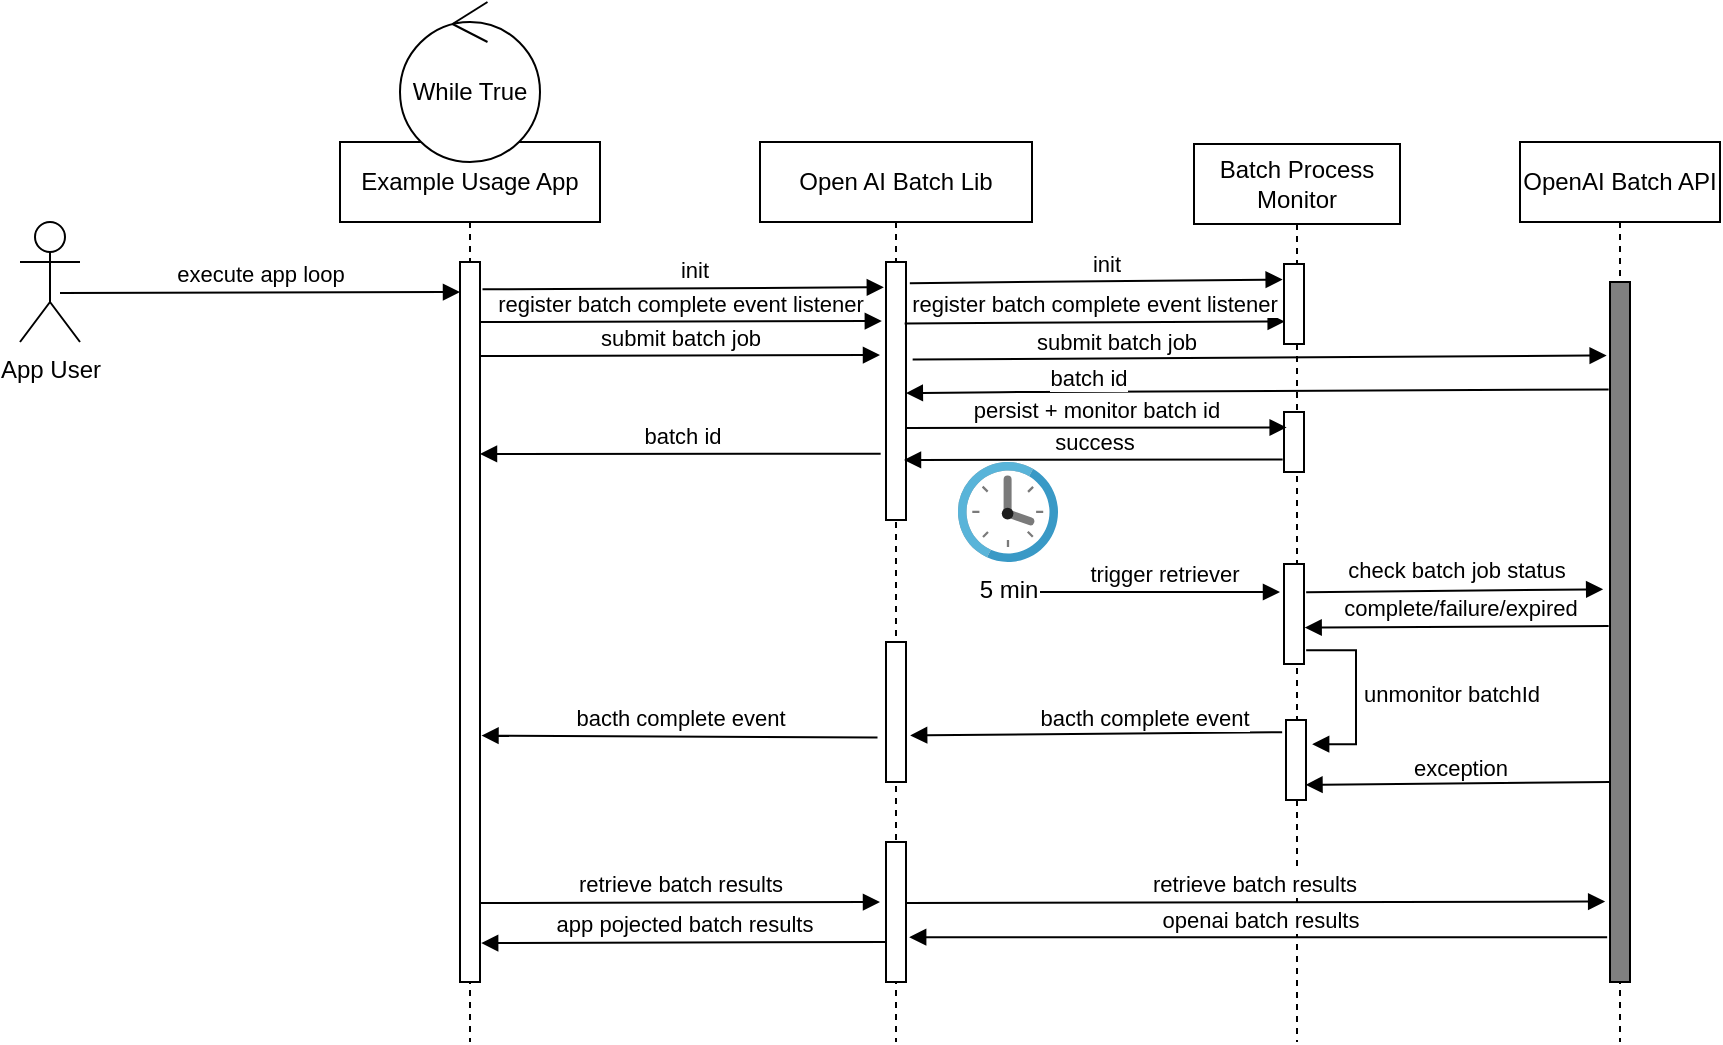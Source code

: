 <mxfile>
    <diagram id="u8WCpq1Ng7Ui7avYIWPb" name="Page-1">
        <mxGraphModel dx="1822" dy="590" grid="1" gridSize="10" guides="1" tooltips="1" connect="1" arrows="1" fold="1" page="1" pageScale="1" pageWidth="850" pageHeight="1100" math="0" shadow="0">
            <root>
                <mxCell id="0"/>
                <mxCell id="1" parent="0"/>
                <mxCell id="2" value="OpenAI Batch API" style="shape=umlLifeline;perimeter=lifelinePerimeter;whiteSpace=wrap;html=1;container=1;collapsible=0;recursiveResize=0;outlineConnect=0;" vertex="1" parent="1">
                    <mxGeometry x="580" y="150" width="100" height="450" as="geometry"/>
                </mxCell>
                <mxCell id="3" value="" style="html=1;points=[];perimeter=orthogonalPerimeter;fillColor=#808080;" vertex="1" parent="2">
                    <mxGeometry x="45" y="70" width="10" height="350" as="geometry"/>
                </mxCell>
                <mxCell id="24" value="exception" style="html=1;verticalAlign=bottom;endArrow=block;exitX=-0.067;exitY=0.235;exitDx=0;exitDy=0;exitPerimeter=0;entryX=1.075;entryY=0.56;entryDx=0;entryDy=0;entryPerimeter=0;" edge="1" parent="2">
                    <mxGeometry x="-0.015" y="1" width="80" relative="1" as="geometry">
                        <mxPoint x="45.0" y="320.0" as="sourcePoint"/>
                        <mxPoint x="-107.25" y="321.4" as="targetPoint"/>
                        <mxPoint as="offset"/>
                        <Array as="points"/>
                    </mxGeometry>
                </mxCell>
                <mxCell id="4" value="Batch Process Monitor" style="shape=umlLifeline;perimeter=lifelinePerimeter;whiteSpace=wrap;html=1;container=1;collapsible=0;recursiveResize=0;outlineConnect=0;" vertex="1" parent="1">
                    <mxGeometry x="417" y="151" width="103" height="449" as="geometry"/>
                </mxCell>
                <mxCell id="5" value="" style="html=1;points=[];perimeter=orthogonalPerimeter;" vertex="1" parent="4">
                    <mxGeometry x="45" y="134" width="10" height="30" as="geometry"/>
                </mxCell>
                <mxCell id="17" value="" style="html=1;points=[];perimeter=orthogonalPerimeter;" vertex="1" parent="4">
                    <mxGeometry x="45" y="210" width="10" height="50" as="geometry"/>
                </mxCell>
                <mxCell id="21" value="" style="html=1;points=[];perimeter=orthogonalPerimeter;" vertex="1" parent="4">
                    <mxGeometry x="45" y="60" width="10" height="40" as="geometry"/>
                </mxCell>
                <mxCell id="38" value="" style="html=1;points=[];perimeter=orthogonalPerimeter;" vertex="1" parent="4">
                    <mxGeometry x="46" y="288" width="10" height="40" as="geometry"/>
                </mxCell>
                <mxCell id="39" value="unmonitor batchId" style="edgeStyle=orthogonalEdgeStyle;html=1;align=left;spacingLeft=2;endArrow=block;rounded=0;entryX=1.308;entryY=0.302;exitX=1.108;exitY=0.862;exitDx=0;exitDy=0;exitPerimeter=0;entryDx=0;entryDy=0;entryPerimeter=0;" edge="1" target="38" parent="4" source="17">
                    <mxGeometry relative="1" as="geometry">
                        <mxPoint x="51" y="268" as="sourcePoint"/>
                        <Array as="points">
                            <mxPoint x="81" y="253"/>
                            <mxPoint x="81" y="300"/>
                        </Array>
                    </mxGeometry>
                </mxCell>
                <mxCell id="6" value="Open AI Batch Lib" style="shape=umlLifeline;perimeter=lifelinePerimeter;whiteSpace=wrap;html=1;container=1;collapsible=0;recursiveResize=0;outlineConnect=0;" vertex="1" parent="1">
                    <mxGeometry x="200" y="150" width="136" height="450" as="geometry"/>
                </mxCell>
                <mxCell id="7" value="" style="html=1;points=[];perimeter=orthogonalPerimeter;" vertex="1" parent="6">
                    <mxGeometry x="63" y="60" width="10" height="129" as="geometry"/>
                </mxCell>
                <mxCell id="9" value="submit batch job" style="html=1;verticalAlign=bottom;endArrow=block;entryX=0.033;entryY=0.165;entryDx=0;entryDy=0;entryPerimeter=0;" edge="1" parent="6">
                    <mxGeometry x="-0.002" width="80" relative="1" as="geometry">
                        <mxPoint x="-140" y="107" as="sourcePoint"/>
                        <mxPoint x="60.0" y="106.5" as="targetPoint"/>
                        <mxPoint as="offset"/>
                    </mxGeometry>
                </mxCell>
                <mxCell id="16" value="5 min" style="sketch=0;aspect=fixed;html=1;points=[];align=center;image;fontSize=12;image=img/lib/mscae/Clock.svg;" vertex="1" parent="6">
                    <mxGeometry x="99" y="160" width="50" height="50" as="geometry"/>
                </mxCell>
                <mxCell id="42" value="" style="html=1;points=[];perimeter=orthogonalPerimeter;" vertex="1" parent="6">
                    <mxGeometry x="63" y="350" width="10" height="70" as="geometry"/>
                </mxCell>
                <mxCell id="46" value="app pojected batch results" style="html=1;verticalAlign=bottom;endArrow=block;entryX=1.058;entryY=0.946;entryDx=0;entryDy=0;entryPerimeter=0;" edge="1" parent="6" target="29">
                    <mxGeometry x="-0.002" width="80" relative="1" as="geometry">
                        <mxPoint x="63" y="400" as="sourcePoint"/>
                        <mxPoint x="-67.0" y="400.0" as="targetPoint"/>
                        <mxPoint as="offset"/>
                    </mxGeometry>
                </mxCell>
                <mxCell id="8" value="App User" style="shape=umlActor;verticalLabelPosition=bottom;verticalAlign=top;html=1;" vertex="1" parent="1">
                    <mxGeometry x="-170" y="190" width="30" height="60" as="geometry"/>
                </mxCell>
                <mxCell id="10" value="submit batch job" style="html=1;verticalAlign=bottom;endArrow=block;exitX=1.333;exitY=0.378;exitDx=0;exitDy=0;exitPerimeter=0;entryX=-0.167;entryY=0.148;entryDx=0;entryDy=0;entryPerimeter=0;" edge="1" parent="1" source="7">
                    <mxGeometry x="-0.411" y="-1" width="80" relative="1" as="geometry">
                        <mxPoint x="264.33" y="258.8" as="sourcePoint"/>
                        <mxPoint x="623.33" y="256.76" as="targetPoint"/>
                        <mxPoint as="offset"/>
                    </mxGeometry>
                </mxCell>
                <mxCell id="12" value="batch id" style="html=1;verticalAlign=bottom;endArrow=block;exitX=-0.067;exitY=0.235;exitDx=0;exitDy=0;exitPerimeter=0;entryX=0.992;entryY=0.508;entryDx=0;entryDy=0;entryPerimeter=0;" edge="1" parent="1" target="7">
                    <mxGeometry x="0.481" y="2" width="80" relative="1" as="geometry">
                        <mxPoint x="624.33" y="273.7" as="sourcePoint"/>
                        <mxPoint x="270" y="275" as="targetPoint"/>
                        <mxPoint as="offset"/>
                        <Array as="points">
                            <mxPoint x="330" y="275"/>
                        </Array>
                    </mxGeometry>
                </mxCell>
                <mxCell id="13" value="persist + monitor batch id" style="html=1;verticalAlign=bottom;endArrow=block;entryX=-0.167;entryY=0.258;entryDx=0;entryDy=0;entryPerimeter=0;" edge="1" parent="1">
                    <mxGeometry x="-0.002" width="80" relative="1" as="geometry">
                        <mxPoint x="273" y="293" as="sourcePoint"/>
                        <mxPoint x="463.33" y="292.74" as="targetPoint"/>
                        <mxPoint as="offset"/>
                    </mxGeometry>
                </mxCell>
                <mxCell id="14" value="success" style="html=1;verticalAlign=bottom;endArrow=block;exitX=-0.267;exitY=0.792;exitDx=0;exitDy=0;exitPerimeter=0;" edge="1" parent="1">
                    <mxGeometry x="-0.002" width="80" relative="1" as="geometry">
                        <mxPoint x="461.33" y="308.76" as="sourcePoint"/>
                        <mxPoint x="272" y="309" as="targetPoint"/>
                        <mxPoint as="offset"/>
                    </mxGeometry>
                </mxCell>
                <mxCell id="15" value="batch id" style="html=1;verticalAlign=bottom;endArrow=block;exitX=-0.267;exitY=0.743;exitDx=0;exitDy=0;exitPerimeter=0;" edge="1" parent="1" source="7">
                    <mxGeometry x="-0.013" width="80" relative="1" as="geometry">
                        <mxPoint x="250" y="310" as="sourcePoint"/>
                        <mxPoint x="60" y="306" as="targetPoint"/>
                        <mxPoint as="offset"/>
                        <Array as="points"/>
                    </mxGeometry>
                </mxCell>
                <mxCell id="18" value="trigger retriever" style="html=1;verticalAlign=bottom;endArrow=block;" edge="1" parent="1">
                    <mxGeometry x="0.026" width="80" relative="1" as="geometry">
                        <mxPoint x="340" y="375" as="sourcePoint"/>
                        <mxPoint x="460" y="375" as="targetPoint"/>
                        <mxPoint as="offset"/>
                    </mxGeometry>
                </mxCell>
                <mxCell id="20" value="register batch complete event listener" style="html=1;verticalAlign=bottom;endArrow=block;entryX=-0.208;entryY=0.229;entryDx=0;entryDy=0;entryPerimeter=0;" edge="1" parent="1" target="7">
                    <mxGeometry x="-0.002" width="80" relative="1" as="geometry">
                        <mxPoint x="60" y="240" as="sourcePoint"/>
                        <mxPoint x="260.33" y="240.0" as="targetPoint"/>
                        <mxPoint as="offset"/>
                    </mxGeometry>
                </mxCell>
                <mxCell id="22" value="register batch complete event listener" style="html=1;verticalAlign=bottom;endArrow=block;exitX=0.933;exitY=0.238;exitDx=0;exitDy=0;exitPerimeter=0;entryX=0.033;entryY=0.719;entryDx=0;entryDy=0;entryPerimeter=0;" edge="1" parent="1" source="7" target="21">
                    <mxGeometry x="-0.005" width="80" relative="1" as="geometry">
                        <mxPoint x="307" y="240" as="sourcePoint"/>
                        <mxPoint x="460" y="240" as="targetPoint"/>
                        <mxPoint as="offset"/>
                    </mxGeometry>
                </mxCell>
                <mxCell id="19" value="check batch job status" style="html=1;verticalAlign=bottom;endArrow=block;exitX=1.108;exitY=0.282;exitDx=0;exitDy=0;exitPerimeter=0;entryX=-0.342;entryY=0.439;entryDx=0;entryDy=0;entryPerimeter=0;" edge="1" parent="1" source="17" target="3">
                    <mxGeometry x="0.002" y="1" width="80" relative="1" as="geometry">
                        <mxPoint x="435.0" y="375.97" as="sourcePoint"/>
                        <mxPoint x="620" y="376" as="targetPoint"/>
                        <mxPoint as="offset"/>
                    </mxGeometry>
                </mxCell>
                <mxCell id="11" value="init" style="html=1;verticalAlign=bottom;endArrow=block;exitX=1.192;exitY=0.082;exitDx=0;exitDy=0;exitPerimeter=0;entryX=-0.067;entryY=0.194;entryDx=0;entryDy=0;entryPerimeter=0;" edge="1" parent="1" source="7" target="21">
                    <mxGeometry x="0.055" width="80" relative="1" as="geometry">
                        <mxPoint x="270.33" y="220.16" as="sourcePoint"/>
                        <mxPoint x="459.33" y="219.76" as="targetPoint"/>
                        <mxPoint as="offset"/>
                    </mxGeometry>
                </mxCell>
                <mxCell id="23" value="complete/failure/expired" style="html=1;verticalAlign=bottom;endArrow=block;exitX=-0.067;exitY=0.235;exitDx=0;exitDy=0;exitPerimeter=0;entryX=1.033;entryY=0.331;entryDx=0;entryDy=0;entryPerimeter=0;" edge="1" parent="1">
                    <mxGeometry x="-0.022" width="80" relative="1" as="geometry">
                        <mxPoint x="624.33" y="392.0" as="sourcePoint"/>
                        <mxPoint x="472.33" y="392.79" as="targetPoint"/>
                        <mxPoint as="offset"/>
                        <Array as="points"/>
                    </mxGeometry>
                </mxCell>
                <mxCell id="25" value="" style="html=1;points=[];perimeter=orthogonalPerimeter;" vertex="1" parent="1">
                    <mxGeometry x="263" y="400" width="10" height="70" as="geometry"/>
                </mxCell>
                <mxCell id="27" value="bacth complete event" style="html=1;verticalAlign=bottom;endArrow=block;entryX=1.208;entryY=0.667;entryDx=0;entryDy=0;entryPerimeter=0;exitX=-0.192;exitY=0.152;exitDx=0;exitDy=0;exitPerimeter=0;" edge="1" parent="1" source="38" target="25">
                    <mxGeometry x="-0.251" y="1" width="80" relative="1" as="geometry">
                        <mxPoint x="440" y="440" as="sourcePoint"/>
                        <mxPoint x="273" y="440.217" as="targetPoint"/>
                        <mxPoint as="offset"/>
                        <Array as="points"/>
                    </mxGeometry>
                </mxCell>
                <mxCell id="28" value="Example Usage App" style="shape=umlLifeline;perimeter=lifelinePerimeter;whiteSpace=wrap;html=1;container=1;collapsible=0;recursiveResize=0;outlineConnect=0;" vertex="1" parent="1">
                    <mxGeometry x="-10" y="150" width="130" height="450" as="geometry"/>
                </mxCell>
                <mxCell id="29" value="" style="html=1;points=[];perimeter=orthogonalPerimeter;" vertex="1" parent="28">
                    <mxGeometry x="60" y="60" width="10" height="360" as="geometry"/>
                </mxCell>
                <mxCell id="34" value="bacth complete event" style="html=1;verticalAlign=bottom;endArrow=block;exitX=-0.125;exitY=0.277;exitDx=0;exitDy=0;exitPerimeter=0;entryX=1.075;entryY=0.66;entryDx=0;entryDy=0;entryPerimeter=0;" edge="1" parent="1">
                    <mxGeometry x="-0.003" width="80" relative="1" as="geometry">
                        <mxPoint x="258.75" y="447.733" as="sourcePoint"/>
                        <mxPoint x="60.75" y="446.8" as="targetPoint"/>
                        <mxPoint as="offset"/>
                        <Array as="points"/>
                    </mxGeometry>
                </mxCell>
                <mxCell id="37" value="While True" style="ellipse;shape=umlControl;whiteSpace=wrap;html=1;" vertex="1" parent="1">
                    <mxGeometry x="20" y="80" width="70" height="80" as="geometry"/>
                </mxCell>
                <mxCell id="41" value="retrieve batch results" style="html=1;verticalAlign=bottom;endArrow=block;entryX=0.033;entryY=0.165;entryDx=0;entryDy=0;entryPerimeter=0;" edge="1" parent="1">
                    <mxGeometry x="-0.002" width="80" relative="1" as="geometry">
                        <mxPoint x="60" y="530.5" as="sourcePoint"/>
                        <mxPoint x="260" y="530" as="targetPoint"/>
                        <mxPoint as="offset"/>
                    </mxGeometry>
                </mxCell>
                <mxCell id="44" value="retrieve batch results" style="html=1;verticalAlign=bottom;endArrow=block;entryX=-0.242;entryY=0.885;entryDx=0;entryDy=0;entryPerimeter=0;" edge="1" parent="1" target="3">
                    <mxGeometry x="-0.002" width="80" relative="1" as="geometry">
                        <mxPoint x="273" y="530.5" as="sourcePoint"/>
                        <mxPoint x="620" y="530" as="targetPoint"/>
                        <mxPoint as="offset"/>
                    </mxGeometry>
                </mxCell>
                <mxCell id="45" value="openai batch results" style="html=1;verticalAlign=bottom;endArrow=block;entryX=1.158;entryY=0.68;entryDx=0;entryDy=0;entryPerimeter=0;exitX=-0.142;exitY=0.936;exitDx=0;exitDy=0;exitPerimeter=0;" edge="1" parent="1" source="3" target="42">
                    <mxGeometry x="-0.002" width="80" relative="1" as="geometry">
                        <mxPoint x="570" y="550" as="sourcePoint"/>
                        <mxPoint x="629.58" y="570" as="targetPoint"/>
                        <mxPoint as="offset"/>
                    </mxGeometry>
                </mxCell>
                <mxCell id="30" value="execute app loop" style="html=1;verticalAlign=bottom;endArrow=block;entryX=0.033;entryY=0.165;entryDx=0;entryDy=0;entryPerimeter=0;" edge="1" parent="1">
                    <mxGeometry x="-0.002" width="80" relative="1" as="geometry">
                        <mxPoint x="-150" y="225.5" as="sourcePoint"/>
                        <mxPoint x="50.0" y="225.0" as="targetPoint"/>
                        <mxPoint as="offset"/>
                    </mxGeometry>
                </mxCell>
                <mxCell id="33" value="init" style="html=1;verticalAlign=bottom;endArrow=block;exitX=1.125;exitY=0.038;exitDx=0;exitDy=0;exitPerimeter=0;entryX=-0.108;entryY=0.098;entryDx=0;entryDy=0;entryPerimeter=0;" edge="1" parent="1" source="29" target="7">
                    <mxGeometry x="0.055" width="80" relative="1" as="geometry">
                        <mxPoint x="69.0" y="221.4" as="sourcePoint"/>
                        <mxPoint x="260.0" y="220" as="targetPoint"/>
                        <mxPoint as="offset"/>
                    </mxGeometry>
                </mxCell>
            </root>
        </mxGraphModel>
    </diagram>
</mxfile>
